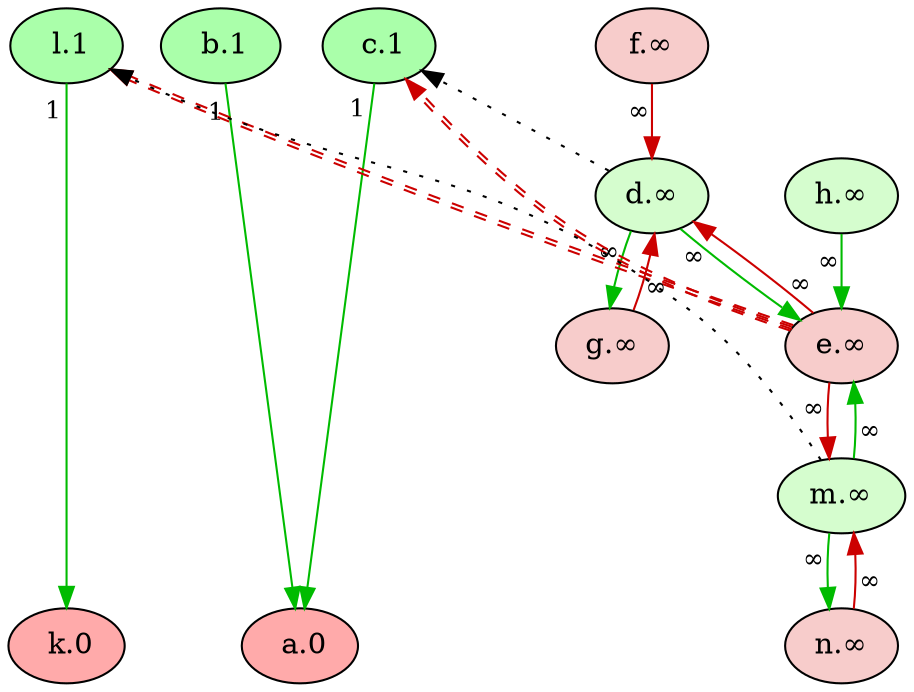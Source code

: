 digraph {
    // Node defaults can be set here if needed
    "a" [style="filled" fillcolor="#FFAAAA" label=" a.0" fontsize=14]
    "k" [style="filled" fillcolor="#FFAAAA" label=" k.0" fontsize=14]
    "l" [style="filled" fillcolor="#AAFFAA" label=" l.1" fontsize=14]
    "c" [style="filled" fillcolor="#AAFFAA" label=" c.1" fontsize=14]
    "b" [style="filled" fillcolor="#AAFFAA" label=" b.1" fontsize=14]
    "d" [style="filled" fillcolor="#d5fdce" label="d.∞" fontsize=14]
    "e" [style="filled" fillcolor="#f7cccb" label="e.∞" fontsize=14]
    "m" [style="filled" fillcolor="#d5fdce" label="m.∞" fontsize=14]
    "f" [style="filled" fillcolor="#f7cccb" label="f.∞" fontsize=14]
    "g" [style="filled" fillcolor="#f7cccb" label="g.∞" fontsize=14]
    "h" [style="filled" fillcolor="#d5fdce" label="h.∞" fontsize=14]
    "n" [style="filled" fillcolor="#f7cccb" label="n.∞" fontsize=14]
    edge[labeldistance=1.5 fontsize=12]
    "b" -> "a" [color="#00BB00" style="solid" dir="forward" taillabel="1" ]
    "c" -> "a" [color="#00BB00" style="solid" dir="forward" taillabel="1" ]
    "l" -> "k" [color="#00BB00" style="solid" dir="forward" taillabel="1" ]
    "d" -> "c" [color="black" style="dotted" dir="forward" taillabel="" constraint=false]
    "e" -> "c" [color="#CC0000:#CC0000" style="dashed" dir="forward" taillabel="" constraint=false]
    "e" -> "l" [color="#CC0000:#CC0000" style="dashed" dir="forward" taillabel="" constraint=false]
    "m" -> "l" [color="black" style="dotted" dir="forward" taillabel="" constraint=false]
    "e" -> "d" [color="#CC0000" style="solid" dir="forward" taillabel="∞" ]
    "d" -> "e" [color="#00BB00" style="solid" dir="forward" taillabel="∞" ]
    "m" -> "e" [color="#00BB00" style="solid" dir="forward" taillabel="∞" ]
    "e" -> "m" [color="#CC0000" style="solid" dir="forward" taillabel="∞" ]
    "f" -> "d" [color="#CC0000" style="solid" dir="forward" taillabel="∞" ]
    "g" -> "d" [color="#CC0000" style="solid" dir="forward" taillabel="∞" ]
    "d" -> "g" [color="#00BB00" style="solid" dir="forward" taillabel="∞" ]
    "h" -> "e" [color="#00BB00" style="solid" dir="forward" taillabel="∞" ]
    "n" -> "m" [color="#CC0000" style="solid" dir="forward" taillabel="∞" ]
    "m" -> "n" [color="#00BB00" style="solid" dir="forward" taillabel="∞" ]
    {rank = max a k}
    {rank = min l c b}
}
